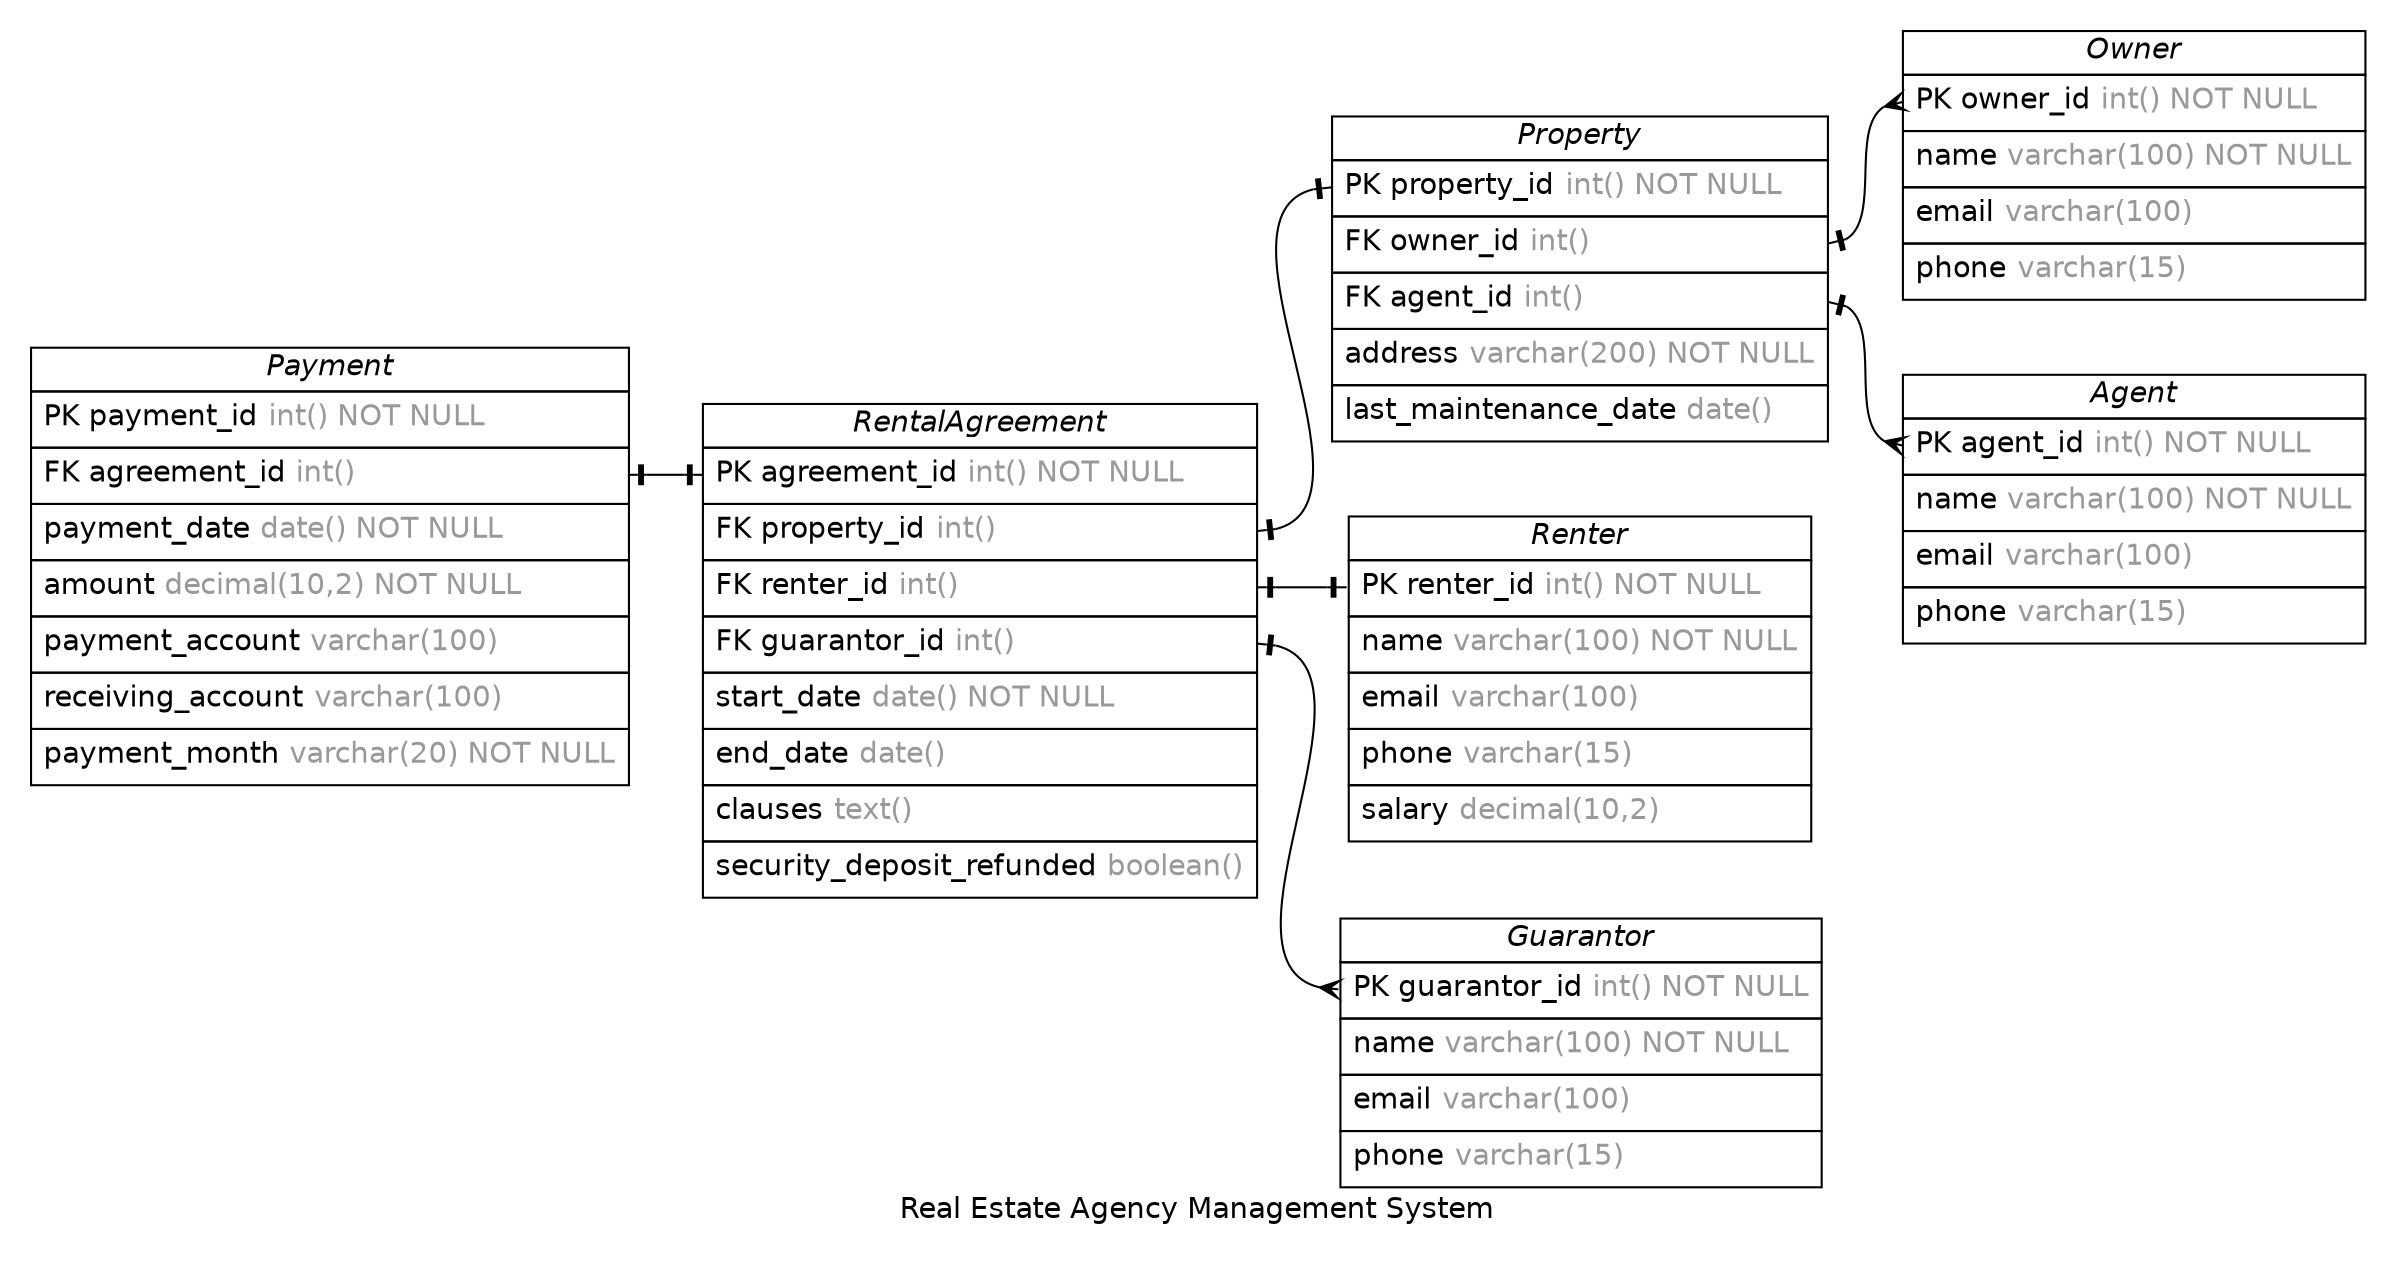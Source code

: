 /* created with ERDot < https://github.com/ehne/ERDot > */
digraph G {
    graph [
        nodesep=0.5;
        rankdir="LR";
        concentrate=true;
        splines="spline";
        fontname="Helvetica";
        pad="0.2,0.2",
        label="Real Estate Agency Management System",
        
    ];
    
    node [shape=plain, fontname="Helvetica"];
    edge [
        dir=both,
        fontsize=12,
        arrowsize=0.9,
        penwidth=1.0,
        labelangle=32,
        labeldistance=1.8,
        fontname="Helvetica"
    ];
    
    "Agent" [ label=<
        <table border="0" cellborder="1" cellspacing="0" >
        <tr><td><i>Agent</i></td></tr>
        <tr><td port="agent_id" align="left" cellpadding="5">PK agent_id <font color="grey60">int() NOT NULL</font></td></tr>
        <tr><td port="name" align="left" cellpadding="5">name <font color="grey60">varchar(100) NOT NULL</font></td></tr>
        <tr><td port="email" align="left" cellpadding="5">email <font color="grey60">varchar(100)</font></td></tr>
        <tr><td port="phone" align="left" cellpadding="5">phone <font color="grey60">varchar(15)</font></td></tr>
    </table>>];
    "Owner" [ label=<
        <table border="0" cellborder="1" cellspacing="0" >
        <tr><td><i>Owner</i></td></tr>
        <tr><td port="owner_id" align="left" cellpadding="5">PK owner_id <font color="grey60">int() NOT NULL</font></td></tr>
        <tr><td port="name" align="left" cellpadding="5">name <font color="grey60">varchar(100) NOT NULL</font></td></tr>
        <tr><td port="email" align="left" cellpadding="5">email <font color="grey60">varchar(100)</font></td></tr>
        <tr><td port="phone" align="left" cellpadding="5">phone <font color="grey60">varchar(15)</font></td></tr>
    </table>>];
    "Renter" [ label=<
        <table border="0" cellborder="1" cellspacing="0" >
        <tr><td><i>Renter</i></td></tr>
        <tr><td port="renter_id" align="left" cellpadding="5">PK renter_id <font color="grey60">int() NOT NULL</font></td></tr>
        <tr><td port="name" align="left" cellpadding="5">name <font color="grey60">varchar(100) NOT NULL</font></td></tr>
        <tr><td port="email" align="left" cellpadding="5">email <font color="grey60">varchar(100)</font></td></tr>
        <tr><td port="phone" align="left" cellpadding="5">phone <font color="grey60">varchar(15)</font></td></tr>
        <tr><td port="salary" align="left" cellpadding="5">salary <font color="grey60">decimal(10,2)</font></td></tr>
    </table>>];
    "Guarantor" [ label=<
        <table border="0" cellborder="1" cellspacing="0" >
        <tr><td><i>Guarantor</i></td></tr>
        <tr><td port="guarantor_id" align="left" cellpadding="5">PK guarantor_id <font color="grey60">int() NOT NULL</font></td></tr>
        <tr><td port="name" align="left" cellpadding="5">name <font color="grey60">varchar(100) NOT NULL</font></td></tr>
        <tr><td port="email" align="left" cellpadding="5">email <font color="grey60">varchar(100)</font></td></tr>
        <tr><td port="phone" align="left" cellpadding="5">phone <font color="grey60">varchar(15)</font></td></tr>
    </table>>];
    "Property" [ label=<
        <table border="0" cellborder="1" cellspacing="0" >
        <tr><td><i>Property</i></td></tr>
        <tr><td port="property_id" align="left" cellpadding="5">PK property_id <font color="grey60">int() NOT NULL</font></td></tr>
        <tr><td port="owner_id" align="left" cellpadding="5">FK owner_id <font color="grey60">int()</font></td></tr>
        <tr><td port="agent_id" align="left" cellpadding="5">FK agent_id <font color="grey60">int()</font></td></tr>
        <tr><td port="address" align="left" cellpadding="5">address <font color="grey60">varchar(200) NOT NULL</font></td></tr>
        <tr><td port="last_maintenance_date" align="left" cellpadding="5">last_maintenance_date <font color="grey60">date()</font></td></tr>
    </table>>];
    "RentalAgreement" [ label=<
        <table border="0" cellborder="1" cellspacing="0" >
        <tr><td><i>RentalAgreement</i></td></tr>
        <tr><td port="agreement_id" align="left" cellpadding="5">PK agreement_id <font color="grey60">int() NOT NULL</font></td></tr>
        <tr><td port="property_id" align="left" cellpadding="5">FK property_id <font color="grey60">int()</font></td></tr>
        <tr><td port="renter_id" align="left" cellpadding="5">FK renter_id <font color="grey60">int()</font></td></tr>
        <tr><td port="guarantor_id" align="left" cellpadding="5">FK guarantor_id <font color="grey60">int()</font></td></tr>
        <tr><td port="start_date" align="left" cellpadding="5">start_date <font color="grey60">date() NOT NULL</font></td></tr>
        <tr><td port="end_date" align="left" cellpadding="5">end_date <font color="grey60">date()</font></td></tr>
        <tr><td port="clauses" align="left" cellpadding="5">clauses <font color="grey60">text()</font></td></tr>
        <tr><td port="security_deposit_refunded" align="left" cellpadding="5">security_deposit_refunded <font color="grey60">boolean()</font></td></tr>
    </table>>];
    "Payment" [ label=<
        <table border="0" cellborder="1" cellspacing="0" >
        <tr><td><i>Payment</i></td></tr>
        <tr><td port="payment_id" align="left" cellpadding="5">PK payment_id <font color="grey60">int() NOT NULL</font></td></tr>
        <tr><td port="agreement_id" align="left" cellpadding="5">FK agreement_id <font color="grey60">int()</font></td></tr>
        <tr><td port="payment_date" align="left" cellpadding="5">payment_date <font color="grey60">date() NOT NULL</font></td></tr>
        <tr><td port="amount" align="left" cellpadding="5">amount <font color="grey60">decimal(10,2) NOT NULL</font></td></tr>
        <tr><td port="payment_account" align="left" cellpadding="5">payment_account <font color="grey60">varchar(100)</font></td></tr>
        <tr><td port="receiving_account" align="left" cellpadding="5">receiving_account <font color="grey60">varchar(100)</font></td></tr>
        <tr><td port="payment_month" align="left" cellpadding="5">payment_month <font color="grey60">varchar(20) NOT NULL</font></td></tr>
    </table>>];

    
    "Property":"owner_id"->"Owner":"owner_id" [
        arrowhead=ocrow,

        arrowtail=noneotee,
    ];

    
    "Property":"agent_id"->"Agent":"agent_id" [
        arrowhead=ocrow,

        arrowtail=noneotee,
    ];

    
    "RentalAgreement":"property_id"->"Property":"property_id" [
        arrowhead=noneotee,

        arrowtail=noneotee,
    ];

    
    "RentalAgreement":"renter_id"->"Renter":"renter_id" [
        arrowhead=noneotee,

        arrowtail=noneotee,
    ];

    
    "RentalAgreement":"guarantor_id"->"Guarantor":"guarantor_id" [
        arrowhead=ocrow,

        arrowtail=noneotee,
    ];

    
    "Payment":"agreement_id"->"RentalAgreement":"agreement_id" [
        arrowhead=noneotee,

        arrowtail=noneotee,
    ];



    

}
